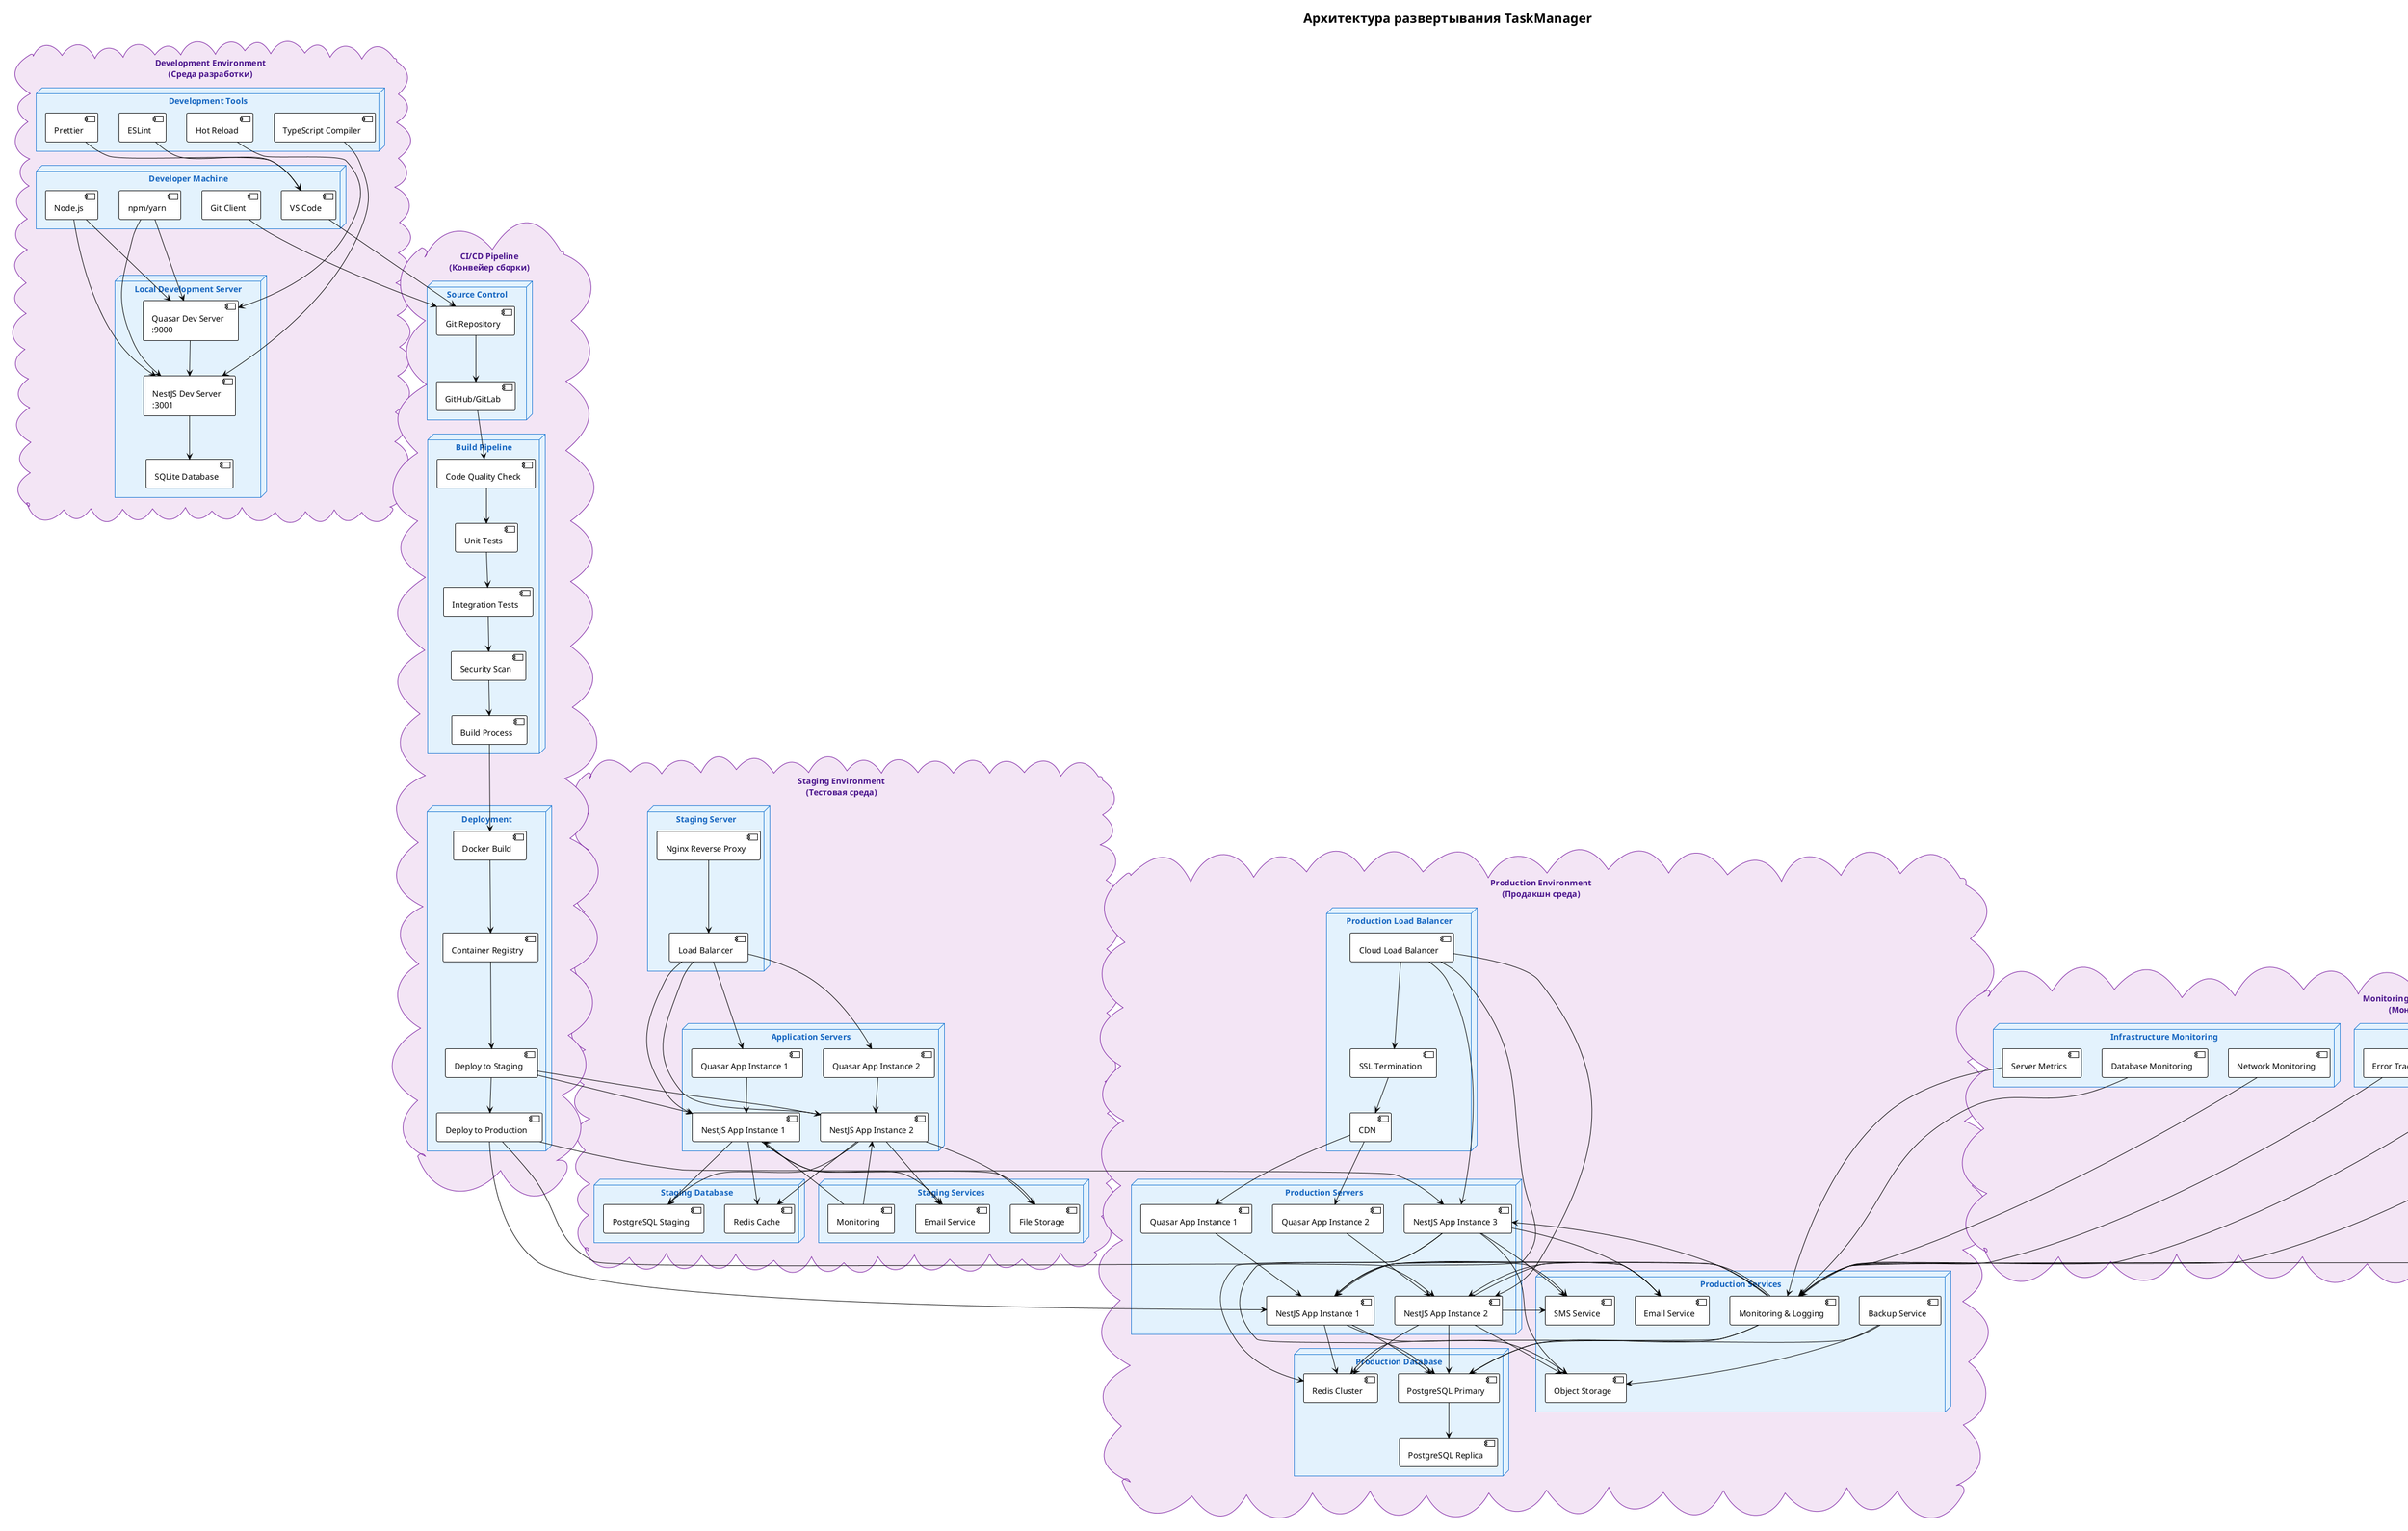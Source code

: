 @startuml TaskManager Deployment Architecture

!theme plain
skinparam backgroundColor #FFFFFF
skinparam node {
  BackgroundColor #E3F2FD
  BorderColor #1976D2
  FontColor #1565C0
}
skinparam database {
  BackgroundColor #E8F5E8
  BorderColor #388E3C
  FontColor #1B5E20
}
skinparam cloud {
  BackgroundColor #F3E5F5
  BorderColor #7B1FA2
  FontColor #4A148C
}

title Архитектура развертывания TaskManager

cloud "Development Environment\n(Среда разработки)" {
  node "Developer Machine" {
    [VS Code] as VSCode
    [Git Client] as Git
    [Node.js] as NodeDev
    [npm/yarn] as PackageManager
  }
  
  node "Local Development Server" {
    [Quasar Dev Server\n:9000] as QuasarDev
    [NestJS Dev Server\n:3001] as NestDev
    [SQLite Database] as SQLiteDev
  }
  
  node "Development Tools" {
    [ESLint] as ESLint
    [Prettier] as Prettier
    [TypeScript Compiler] as TSCompiler
    [Hot Reload] as HotReload
  }
}

cloud "Staging Environment\n(Тестовая среда)" {
  node "Staging Server" {
    [Nginx Reverse Proxy] as NginxStaging
    [Load Balancer] as LoadBalancerStaging
  }
  
  node "Application Servers" {
    [NestJS App Instance 1] as NestStaging1
    [NestJS App Instance 2] as NestStaging2
    [Quasar App Instance 1] as QuasarStaging1
    [Quasar App Instance 2] as QuasarStaging2
  }
  
  node "Staging Database" {
    [PostgreSQL Staging] as PostgresStaging
    [Redis Cache] as RedisStaging
  }
  
  node "Staging Services" {
    [File Storage] as FileStorageStaging
    [Email Service] as EmailStaging
    [Monitoring] as MonitoringStaging
  }
}

cloud "Production Environment\n(Продакшн среда)" {
  node "Production Load Balancer" {
    [Cloud Load Balancer] as CloudLB
    [SSL Termination] as SSLTermination
    [CDN] as CDN
  }
  
  node "Production Servers" {
    [NestJS App Instance 1] as NestProd1
    [NestJS App Instance 2] as NestProd2
    [NestJS App Instance 3] as NestProd3
    [Quasar App Instance 1] as QuasarProd1
    [Quasar App Instance 2] as QuasarProd2
  }
  
  node "Production Database" {
    [PostgreSQL Primary] as PostgresPrimary
    [PostgreSQL Replica] as PostgresReplica
    [Redis Cluster] as RedisCluster
  }
  
  node "Production Services" {
    [Object Storage] as ObjectStorage
    [Email Service] as EmailProd
    [SMS Service] as SMSProd
    [Monitoring & Logging] as MonitoringProd
    [Backup Service] as BackupService
  }
}

cloud "CI/CD Pipeline\n(Конвейер сборки)" {
  node "Source Control" {
    [Git Repository] as GitRepo
    [GitHub/GitLab] as GitPlatform
  }
  
  node "Build Pipeline" {
    [Code Quality Check] as CodeQuality
    [Unit Tests] as UnitTests
    [Integration Tests] as IntegrationTests
    [Security Scan] as SecurityScan
    [Build Process] as BuildProcess
  }
  
  node "Deployment" {
    [Docker Build] as DockerBuild
    [Container Registry] as ContainerRegistry
    [Deploy to Staging] as DeployStaging
    [Deploy to Production] as DeployProd
  }
}

cloud "Monitoring & Observability\n(Мониторинг)" {
  node "Application Monitoring" {
    [Application Metrics] as AppMetrics
    [Performance Monitoring] as PerfMonitoring
    [Error Tracking] as ErrorTracking
  }
  
  node "Infrastructure Monitoring" {
    [Server Metrics] as ServerMetrics
    [Database Monitoring] as DBMonitoring
    [Network Monitoring] as NetworkMonitoring
  }
  
  node "Logging" {
    [Centralized Logging] as CentralizedLogging
    [Log Aggregation] as LogAggregation
    [Log Analysis] as LogAnalysis
  }
}

' Development connections
VSCode --> GitRepo
Git --> GitRepo
NodeDev --> QuasarDev
NodeDev --> NestDev
PackageManager --> NestDev
PackageManager --> QuasarDev

QuasarDev --> NestDev
NestDev --> SQLiteDev

ESLint --> VSCode
Prettier --> VSCode
TSCompiler --> NestDev
HotReload --> QuasarDev

' Staging connections
NginxStaging --> LoadBalancerStaging
LoadBalancerStaging --> NestStaging1
LoadBalancerStaging --> NestStaging2
LoadBalancerStaging --> QuasarStaging1
LoadBalancerStaging --> QuasarStaging2

NestStaging1 --> PostgresStaging
NestStaging2 --> PostgresStaging
NestStaging1 --> RedisStaging
NestStaging2 --> RedisStaging

QuasarStaging1 --> NestStaging1
QuasarStaging2 --> NestStaging2

NestStaging1 --> FileStorageStaging
NestStaging2 --> FileStorageStaging
NestStaging1 --> EmailStaging
NestStaging2 --> EmailStaging

MonitoringStaging --> NestStaging1
MonitoringStaging --> NestStaging2

' Production connections
CloudLB --> SSLTermination
SSLTermination --> CDN
CDN --> QuasarProd1
CDN --> QuasarProd2

CloudLB --> NestProd1
CloudLB --> NestProd2
CloudLB --> NestProd3

NestProd1 --> PostgresPrimary
NestProd2 --> PostgresPrimary
NestProd3 --> PostgresPrimary

PostgresPrimary --> PostgresReplica
NestProd1 --> RedisCluster
NestProd2 --> RedisCluster
NestProd3 --> RedisCluster

QuasarProd1 --> NestProd1
QuasarProd2 --> NestProd2

NestProd1 --> ObjectStorage
NestProd2 --> ObjectStorage
NestProd3 --> ObjectStorage

NestProd1 --> EmailProd
NestProd2 --> EmailProd
NestProd3 --> EmailProd

NestProd1 --> SMSProd
NestProd2 --> SMSProd
NestProd3 --> SMSProd

MonitoringProd --> NestProd1
MonitoringProd --> NestProd2
MonitoringProd --> NestProd3
MonitoringProd --> PostgresPrimary
MonitoringProd --> RedisCluster

BackupService --> PostgresPrimary
BackupService --> ObjectStorage

' CI/CD connections
GitRepo --> GitPlatform
GitPlatform --> CodeQuality
CodeQuality --> UnitTests
UnitTests --> IntegrationTests
IntegrationTests --> SecurityScan
SecurityScan --> BuildProcess

BuildProcess --> DockerBuild
DockerBuild --> ContainerRegistry
ContainerRegistry --> DeployStaging
DeployStaging --> DeployProd

DeployStaging --> NestStaging1
DeployStaging --> NestStaging2
DeployProd --> NestProd1
DeployProd --> NestProd2
DeployProd --> NestProd3

' Monitoring connections
AppMetrics --> MonitoringProd
PerfMonitoring --> MonitoringProd
ErrorTracking --> MonitoringProd

ServerMetrics --> MonitoringProd
DBMonitoring --> MonitoringProd
NetworkMonitoring --> MonitoringProd

CentralizedLogging --> LogAggregation
LogAggregation --> LogAnalysis
LogAnalysis --> MonitoringProd

@enduml 